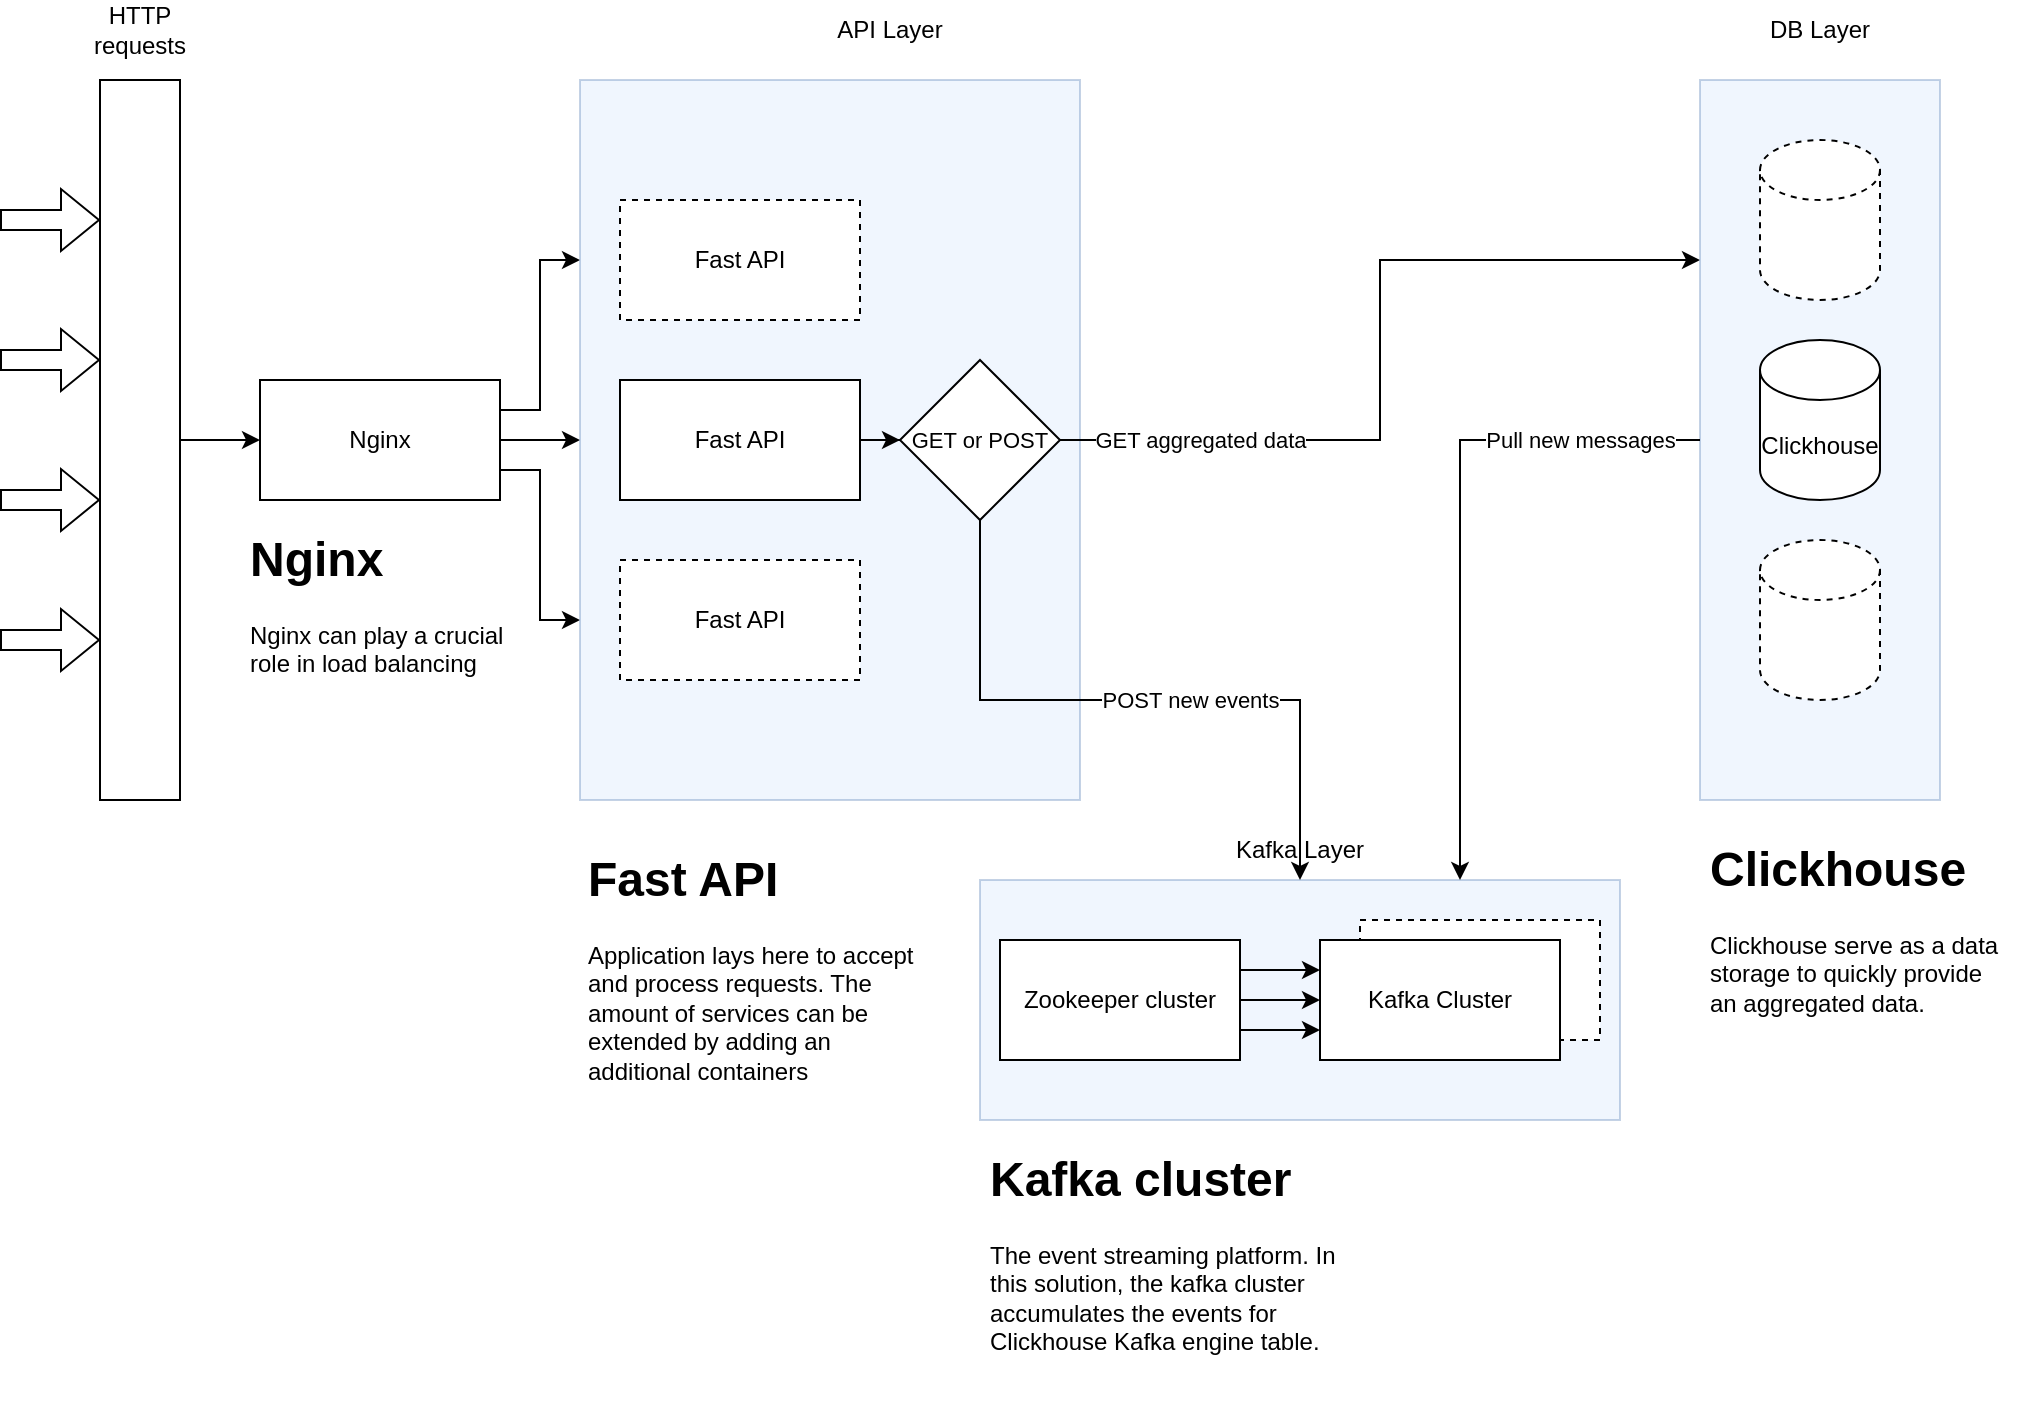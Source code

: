 <mxfile version="23.1.2" type="device">
  <diagram name="Page-1" id="l7AiuzQmPkepFkY7Kwle">
    <mxGraphModel dx="1380" dy="813" grid="1" gridSize="10" guides="1" tooltips="1" connect="1" arrows="1" fold="1" page="1" pageScale="1" pageWidth="827" pageHeight="1169" math="0" shadow="0">
      <root>
        <mxCell id="0" />
        <mxCell id="1" parent="0" />
        <mxCell id="P3vJJue5lyV1w-PEtfB7-50" value="" style="rounded=0;whiteSpace=wrap;html=1;fillColor=#dae8fc;strokeColor=#6c8ebf;opacity=40;" vertex="1" parent="1">
          <mxGeometry x="520" y="480" width="320" height="120" as="geometry" />
        </mxCell>
        <mxCell id="P3vJJue5lyV1w-PEtfB7-22" style="edgeStyle=orthogonalEdgeStyle;rounded=0;orthogonalLoop=1;jettySize=auto;html=1;entryX=0;entryY=0.5;entryDx=0;entryDy=0;" edge="1" parent="1" source="P3vJJue5lyV1w-PEtfB7-15" target="P3vJJue5lyV1w-PEtfB7-20">
          <mxGeometry relative="1" as="geometry" />
        </mxCell>
        <mxCell id="P3vJJue5lyV1w-PEtfB7-15" value="" style="rounded=0;whiteSpace=wrap;html=1;" vertex="1" parent="1">
          <mxGeometry x="80" y="80" width="40" height="360" as="geometry" />
        </mxCell>
        <mxCell id="P3vJJue5lyV1w-PEtfB7-16" value="" style="shape=flexArrow;endArrow=classic;html=1;rounded=0;" edge="1" parent="1">
          <mxGeometry width="50" height="50" relative="1" as="geometry">
            <mxPoint x="30" y="150" as="sourcePoint" />
            <mxPoint x="80" y="150" as="targetPoint" />
          </mxGeometry>
        </mxCell>
        <mxCell id="P3vJJue5lyV1w-PEtfB7-17" value="" style="shape=flexArrow;endArrow=classic;html=1;rounded=0;" edge="1" parent="1">
          <mxGeometry width="50" height="50" relative="1" as="geometry">
            <mxPoint x="30" y="220" as="sourcePoint" />
            <mxPoint x="80" y="220" as="targetPoint" />
          </mxGeometry>
        </mxCell>
        <mxCell id="P3vJJue5lyV1w-PEtfB7-18" value="" style="shape=flexArrow;endArrow=classic;html=1;rounded=0;" edge="1" parent="1">
          <mxGeometry width="50" height="50" relative="1" as="geometry">
            <mxPoint x="30" y="290" as="sourcePoint" />
            <mxPoint x="80" y="290" as="targetPoint" />
          </mxGeometry>
        </mxCell>
        <mxCell id="P3vJJue5lyV1w-PEtfB7-19" value="" style="shape=flexArrow;endArrow=classic;html=1;rounded=0;" edge="1" parent="1">
          <mxGeometry width="50" height="50" relative="1" as="geometry">
            <mxPoint x="30" y="360" as="sourcePoint" />
            <mxPoint x="80" y="360" as="targetPoint" />
          </mxGeometry>
        </mxCell>
        <mxCell id="P3vJJue5lyV1w-PEtfB7-29" style="edgeStyle=orthogonalEdgeStyle;rounded=0;orthogonalLoop=1;jettySize=auto;html=1;entryX=0;entryY=0.5;entryDx=0;entryDy=0;" edge="1" parent="1" source="P3vJJue5lyV1w-PEtfB7-20" target="P3vJJue5lyV1w-PEtfB7-24">
          <mxGeometry relative="1" as="geometry" />
        </mxCell>
        <mxCell id="P3vJJue5lyV1w-PEtfB7-31" style="edgeStyle=orthogonalEdgeStyle;rounded=0;orthogonalLoop=1;jettySize=auto;html=1;exitX=1;exitY=0.25;exitDx=0;exitDy=0;entryX=0;entryY=0.25;entryDx=0;entryDy=0;" edge="1" parent="1" source="P3vJJue5lyV1w-PEtfB7-20" target="P3vJJue5lyV1w-PEtfB7-24">
          <mxGeometry relative="1" as="geometry" />
        </mxCell>
        <mxCell id="P3vJJue5lyV1w-PEtfB7-32" style="edgeStyle=orthogonalEdgeStyle;rounded=0;orthogonalLoop=1;jettySize=auto;html=1;exitX=1;exitY=0.75;exitDx=0;exitDy=0;entryX=0;entryY=0.75;entryDx=0;entryDy=0;" edge="1" parent="1" source="P3vJJue5lyV1w-PEtfB7-20" target="P3vJJue5lyV1w-PEtfB7-24">
          <mxGeometry relative="1" as="geometry" />
        </mxCell>
        <mxCell id="P3vJJue5lyV1w-PEtfB7-20" value="Nginx" style="rounded=0;whiteSpace=wrap;html=1;" vertex="1" parent="1">
          <mxGeometry x="160" y="230" width="120" height="60" as="geometry" />
        </mxCell>
        <mxCell id="P3vJJue5lyV1w-PEtfB7-21" value="&lt;h1&gt;Nginx&lt;/h1&gt;&lt;p&gt;Nginx can play a crucial role in load balancing&lt;/p&gt;" style="text;html=1;strokeColor=none;fillColor=none;spacing=5;spacingTop=-20;whiteSpace=wrap;overflow=hidden;rounded=0;" vertex="1" parent="1">
          <mxGeometry x="150" y="300" width="140" height="90" as="geometry" />
        </mxCell>
        <mxCell id="P3vJJue5lyV1w-PEtfB7-23" value="HTTP requests" style="text;html=1;strokeColor=none;fillColor=none;align=center;verticalAlign=middle;whiteSpace=wrap;rounded=0;" vertex="1" parent="1">
          <mxGeometry x="70" y="40" width="60" height="30" as="geometry" />
        </mxCell>
        <mxCell id="P3vJJue5lyV1w-PEtfB7-24" value="" style="rounded=0;whiteSpace=wrap;html=1;fillColor=#dae8fc;strokeColor=#6c8ebf;opacity=40;" vertex="1" parent="1">
          <mxGeometry x="320" y="80" width="250" height="360" as="geometry" />
        </mxCell>
        <mxCell id="P3vJJue5lyV1w-PEtfB7-25" value="API Layer" style="text;html=1;strokeColor=none;fillColor=none;align=center;verticalAlign=middle;whiteSpace=wrap;rounded=0;" vertex="1" parent="1">
          <mxGeometry x="445" y="40" width="60" height="30" as="geometry" />
        </mxCell>
        <mxCell id="P3vJJue5lyV1w-PEtfB7-35" value="" style="edgeStyle=orthogonalEdgeStyle;rounded=0;orthogonalLoop=1;jettySize=auto;html=1;" edge="1" parent="1" source="P3vJJue5lyV1w-PEtfB7-26" target="P3vJJue5lyV1w-PEtfB7-34">
          <mxGeometry relative="1" as="geometry" />
        </mxCell>
        <mxCell id="P3vJJue5lyV1w-PEtfB7-26" value="Fast API" style="rounded=0;whiteSpace=wrap;html=1;" vertex="1" parent="1">
          <mxGeometry x="340" y="230" width="120" height="60" as="geometry" />
        </mxCell>
        <mxCell id="P3vJJue5lyV1w-PEtfB7-27" value="Fast API" style="rounded=0;whiteSpace=wrap;html=1;dashed=1;" vertex="1" parent="1">
          <mxGeometry x="340" y="140" width="120" height="60" as="geometry" />
        </mxCell>
        <mxCell id="P3vJJue5lyV1w-PEtfB7-28" value="Fast API" style="rounded=0;whiteSpace=wrap;html=1;dashed=1;" vertex="1" parent="1">
          <mxGeometry x="340" y="320" width="120" height="60" as="geometry" />
        </mxCell>
        <mxCell id="P3vJJue5lyV1w-PEtfB7-30" value="&lt;h1&gt;Fast API&lt;/h1&gt;&lt;p&gt;Application lays here to accept and process requests. The amount of services can be extended by adding an additional containers&lt;/p&gt;" style="text;html=1;strokeColor=none;fillColor=none;spacing=5;spacingTop=-20;whiteSpace=wrap;overflow=hidden;rounded=0;" vertex="1" parent="1">
          <mxGeometry x="319" y="460" width="181" height="130" as="geometry" />
        </mxCell>
        <mxCell id="P3vJJue5lyV1w-PEtfB7-53" style="edgeStyle=orthogonalEdgeStyle;rounded=0;orthogonalLoop=1;jettySize=auto;html=1;entryX=0.5;entryY=0;entryDx=0;entryDy=0;" edge="1" parent="1" source="P3vJJue5lyV1w-PEtfB7-34" target="P3vJJue5lyV1w-PEtfB7-50">
          <mxGeometry relative="1" as="geometry" />
        </mxCell>
        <mxCell id="P3vJJue5lyV1w-PEtfB7-54" value="POST new events" style="edgeLabel;html=1;align=center;verticalAlign=middle;resizable=0;points=[];" vertex="1" connectable="0" parent="P3vJJue5lyV1w-PEtfB7-53">
          <mxGeometry x="-0.129" relative="1" as="geometry">
            <mxPoint x="47" as="offset" />
          </mxGeometry>
        </mxCell>
        <mxCell id="P3vJJue5lyV1w-PEtfB7-63" style="edgeStyle=orthogonalEdgeStyle;rounded=0;orthogonalLoop=1;jettySize=auto;html=1;entryX=0;entryY=0.25;entryDx=0;entryDy=0;" edge="1" parent="1" source="P3vJJue5lyV1w-PEtfB7-34" target="P3vJJue5lyV1w-PEtfB7-55">
          <mxGeometry relative="1" as="geometry" />
        </mxCell>
        <mxCell id="P3vJJue5lyV1w-PEtfB7-64" value="GET aggregated data" style="edgeLabel;html=1;align=center;verticalAlign=middle;resizable=0;points=[];" vertex="1" connectable="0" parent="P3vJJue5lyV1w-PEtfB7-63">
          <mxGeometry x="-0.019" y="1" relative="1" as="geometry">
            <mxPoint x="-89" y="41" as="offset" />
          </mxGeometry>
        </mxCell>
        <mxCell id="P3vJJue5lyV1w-PEtfB7-34" value="&lt;font style=&quot;font-size: 11px;&quot;&gt;GET or POST&lt;/font&gt;" style="rhombus;whiteSpace=wrap;html=1;" vertex="1" parent="1">
          <mxGeometry x="480" y="220" width="80" height="80" as="geometry" />
        </mxCell>
        <mxCell id="P3vJJue5lyV1w-PEtfB7-37" value="Kafka Layer" style="text;html=1;strokeColor=none;fillColor=none;align=center;verticalAlign=middle;whiteSpace=wrap;rounded=0;" vertex="1" parent="1">
          <mxGeometry x="640" y="450" width="80" height="30" as="geometry" />
        </mxCell>
        <mxCell id="P3vJJue5lyV1w-PEtfB7-40" value="" style="edgeStyle=orthogonalEdgeStyle;rounded=0;orthogonalLoop=1;jettySize=auto;html=1;" edge="1" parent="1" source="P3vJJue5lyV1w-PEtfB7-38" target="P3vJJue5lyV1w-PEtfB7-39">
          <mxGeometry relative="1" as="geometry" />
        </mxCell>
        <mxCell id="P3vJJue5lyV1w-PEtfB7-51" style="edgeStyle=orthogonalEdgeStyle;rounded=0;orthogonalLoop=1;jettySize=auto;html=1;exitX=1;exitY=0.75;exitDx=0;exitDy=0;entryX=0;entryY=0.75;entryDx=0;entryDy=0;" edge="1" parent="1" source="P3vJJue5lyV1w-PEtfB7-38" target="P3vJJue5lyV1w-PEtfB7-39">
          <mxGeometry relative="1" as="geometry" />
        </mxCell>
        <mxCell id="P3vJJue5lyV1w-PEtfB7-52" style="edgeStyle=orthogonalEdgeStyle;rounded=0;orthogonalLoop=1;jettySize=auto;html=1;exitX=1;exitY=0.25;exitDx=0;exitDy=0;entryX=0;entryY=0.25;entryDx=0;entryDy=0;" edge="1" parent="1" source="P3vJJue5lyV1w-PEtfB7-38" target="P3vJJue5lyV1w-PEtfB7-39">
          <mxGeometry relative="1" as="geometry" />
        </mxCell>
        <mxCell id="P3vJJue5lyV1w-PEtfB7-38" value="Zookeeper cluster" style="rounded=0;whiteSpace=wrap;html=1;" vertex="1" parent="1">
          <mxGeometry x="530" y="510" width="120" height="60" as="geometry" />
        </mxCell>
        <mxCell id="P3vJJue5lyV1w-PEtfB7-45" value="&lt;h1&gt;Kafka cluster&lt;/h1&gt;&lt;div&gt;The event streaming platform. In this solution, the kafka cluster accumulates the events for Clickhouse Kafka engine table.&lt;/div&gt;" style="text;html=1;strokeColor=none;fillColor=none;spacing=5;spacingTop=-20;whiteSpace=wrap;overflow=hidden;rounded=0;" vertex="1" parent="1">
          <mxGeometry x="520" y="610" width="181" height="130" as="geometry" />
        </mxCell>
        <mxCell id="P3vJJue5lyV1w-PEtfB7-48" value="Kafka Cluster" style="rounded=0;whiteSpace=wrap;html=1;dashed=1;" vertex="1" parent="1">
          <mxGeometry x="710" y="500" width="120" height="60" as="geometry" />
        </mxCell>
        <mxCell id="P3vJJue5lyV1w-PEtfB7-39" value="Kafka Cluster" style="rounded=0;whiteSpace=wrap;html=1;" vertex="1" parent="1">
          <mxGeometry x="690" y="510" width="120" height="60" as="geometry" />
        </mxCell>
        <mxCell id="P3vJJue5lyV1w-PEtfB7-55" value="" style="rounded=0;whiteSpace=wrap;html=1;fillColor=#dae8fc;strokeColor=#6c8ebf;opacity=40;" vertex="1" parent="1">
          <mxGeometry x="880" y="80" width="120" height="360" as="geometry" />
        </mxCell>
        <mxCell id="P3vJJue5lyV1w-PEtfB7-56" value="DB Layer" style="text;html=1;strokeColor=none;fillColor=none;align=center;verticalAlign=middle;whiteSpace=wrap;rounded=0;" vertex="1" parent="1">
          <mxGeometry x="910" y="40" width="60" height="30" as="geometry" />
        </mxCell>
        <mxCell id="P3vJJue5lyV1w-PEtfB7-60" style="edgeStyle=orthogonalEdgeStyle;rounded=0;orthogonalLoop=1;jettySize=auto;html=1;entryX=0.75;entryY=0;entryDx=0;entryDy=0;exitX=0;exitY=0.5;exitDx=0;exitDy=0;" edge="1" parent="1" source="P3vJJue5lyV1w-PEtfB7-55" target="P3vJJue5lyV1w-PEtfB7-50">
          <mxGeometry relative="1" as="geometry" />
        </mxCell>
        <mxCell id="P3vJJue5lyV1w-PEtfB7-61" value="Pull new messages" style="edgeLabel;html=1;align=center;verticalAlign=middle;resizable=0;points=[];" vertex="1" connectable="0" parent="P3vJJue5lyV1w-PEtfB7-60">
          <mxGeometry x="0.604" y="-1" relative="1" as="geometry">
            <mxPoint x="61" y="-153" as="offset" />
          </mxGeometry>
        </mxCell>
        <mxCell id="P3vJJue5lyV1w-PEtfB7-57" value="Clickhouse" style="shape=cylinder3;whiteSpace=wrap;html=1;boundedLbl=1;backgroundOutline=1;size=15;" vertex="1" parent="1">
          <mxGeometry x="910" y="210" width="60" height="80" as="geometry" />
        </mxCell>
        <mxCell id="P3vJJue5lyV1w-PEtfB7-58" value="" style="shape=cylinder3;whiteSpace=wrap;html=1;boundedLbl=1;backgroundOutline=1;size=15;dashed=1;" vertex="1" parent="1">
          <mxGeometry x="910" y="110" width="60" height="80" as="geometry" />
        </mxCell>
        <mxCell id="P3vJJue5lyV1w-PEtfB7-59" value="" style="shape=cylinder3;whiteSpace=wrap;html=1;boundedLbl=1;backgroundOutline=1;size=15;dashed=1;" vertex="1" parent="1">
          <mxGeometry x="910" y="310" width="60" height="80" as="geometry" />
        </mxCell>
        <mxCell id="P3vJJue5lyV1w-PEtfB7-66" value="&lt;h1&gt;Clickhouse&lt;/h1&gt;&lt;div&gt;Clickhouse serve as a data storage to quickly provide an aggregated data.&lt;/div&gt;" style="text;html=1;strokeColor=none;fillColor=none;spacing=5;spacingTop=-20;whiteSpace=wrap;overflow=hidden;rounded=0;" vertex="1" parent="1">
          <mxGeometry x="880" y="455" width="160" height="105" as="geometry" />
        </mxCell>
      </root>
    </mxGraphModel>
  </diagram>
</mxfile>
